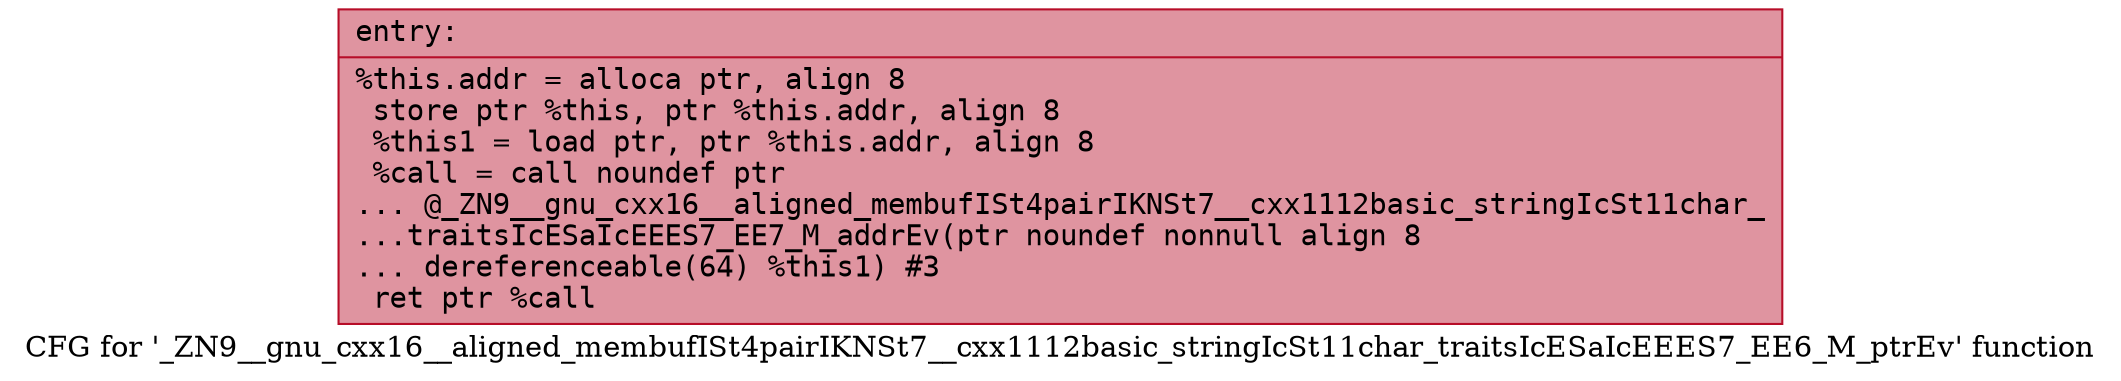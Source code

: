 digraph "CFG for '_ZN9__gnu_cxx16__aligned_membufISt4pairIKNSt7__cxx1112basic_stringIcSt11char_traitsIcESaIcEEES7_EE6_M_ptrEv' function" {
	label="CFG for '_ZN9__gnu_cxx16__aligned_membufISt4pairIKNSt7__cxx1112basic_stringIcSt11char_traitsIcESaIcEEES7_EE6_M_ptrEv' function";

	Node0x562c4e4cf0d0 [shape=record,color="#b70d28ff", style=filled, fillcolor="#b70d2870" fontname="Courier",label="{entry:\l|  %this.addr = alloca ptr, align 8\l  store ptr %this, ptr %this.addr, align 8\l  %this1 = load ptr, ptr %this.addr, align 8\l  %call = call noundef ptr\l... @_ZN9__gnu_cxx16__aligned_membufISt4pairIKNSt7__cxx1112basic_stringIcSt11char_\l...traitsIcESaIcEEES7_EE7_M_addrEv(ptr noundef nonnull align 8\l... dereferenceable(64) %this1) #3\l  ret ptr %call\l}"];
}
